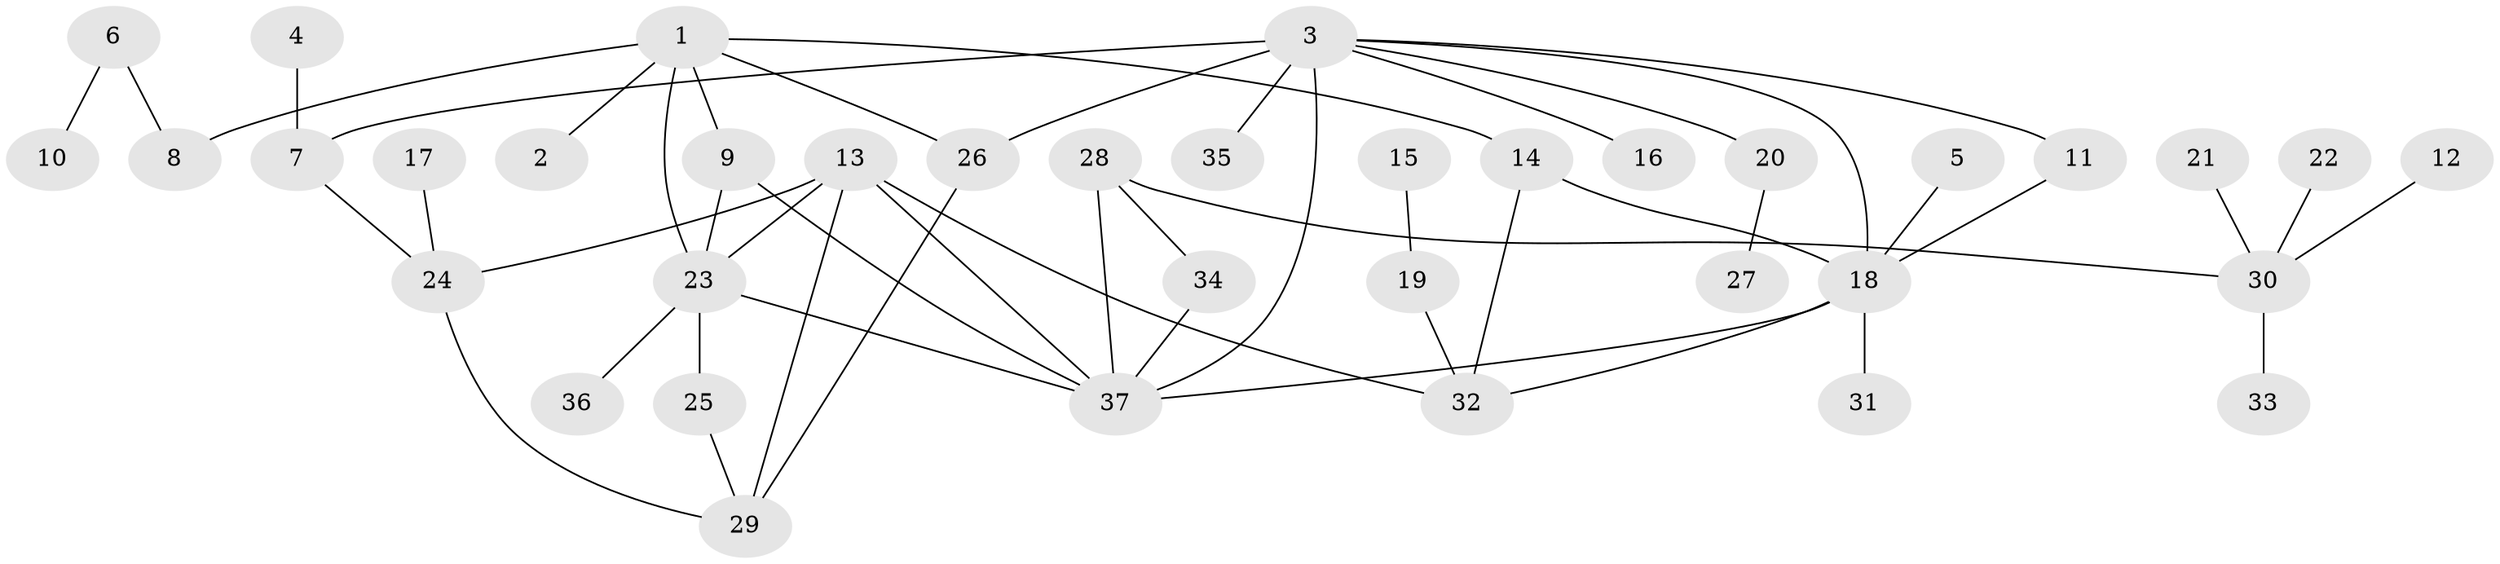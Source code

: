 // original degree distribution, {8: 0.02702702702702703, 7: 0.02702702702702703, 4: 0.02702702702702703, 9: 0.013513513513513514, 5: 0.06756756756756757, 6: 0.02702702702702703, 3: 0.0945945945945946, 11: 0.013513513513513514, 2: 0.10810810810810811, 1: 0.5945945945945946}
// Generated by graph-tools (version 1.1) at 2025/37/03/04/25 23:37:37]
// undirected, 37 vertices, 50 edges
graph export_dot {
  node [color=gray90,style=filled];
  1;
  2;
  3;
  4;
  5;
  6;
  7;
  8;
  9;
  10;
  11;
  12;
  13;
  14;
  15;
  16;
  17;
  18;
  19;
  20;
  21;
  22;
  23;
  24;
  25;
  26;
  27;
  28;
  29;
  30;
  31;
  32;
  33;
  34;
  35;
  36;
  37;
  1 -- 2 [weight=1.0];
  1 -- 8 [weight=1.0];
  1 -- 9 [weight=1.0];
  1 -- 14 [weight=1.0];
  1 -- 23 [weight=1.0];
  1 -- 26 [weight=1.0];
  3 -- 7 [weight=1.0];
  3 -- 11 [weight=1.0];
  3 -- 16 [weight=1.0];
  3 -- 18 [weight=1.0];
  3 -- 20 [weight=1.0];
  3 -- 26 [weight=2.0];
  3 -- 35 [weight=1.0];
  3 -- 37 [weight=1.0];
  4 -- 7 [weight=1.0];
  5 -- 18 [weight=1.0];
  6 -- 8 [weight=1.0];
  6 -- 10 [weight=1.0];
  7 -- 24 [weight=1.0];
  9 -- 23 [weight=1.0];
  9 -- 37 [weight=1.0];
  11 -- 18 [weight=1.0];
  12 -- 30 [weight=1.0];
  13 -- 23 [weight=1.0];
  13 -- 24 [weight=1.0];
  13 -- 29 [weight=1.0];
  13 -- 32 [weight=1.0];
  13 -- 37 [weight=1.0];
  14 -- 18 [weight=1.0];
  14 -- 32 [weight=1.0];
  15 -- 19 [weight=1.0];
  17 -- 24 [weight=1.0];
  18 -- 31 [weight=1.0];
  18 -- 32 [weight=1.0];
  18 -- 37 [weight=1.0];
  19 -- 32 [weight=1.0];
  20 -- 27 [weight=1.0];
  21 -- 30 [weight=1.0];
  22 -- 30 [weight=1.0];
  23 -- 25 [weight=1.0];
  23 -- 36 [weight=1.0];
  23 -- 37 [weight=1.0];
  24 -- 29 [weight=1.0];
  25 -- 29 [weight=1.0];
  26 -- 29 [weight=1.0];
  28 -- 30 [weight=1.0];
  28 -- 34 [weight=1.0];
  28 -- 37 [weight=1.0];
  30 -- 33 [weight=1.0];
  34 -- 37 [weight=1.0];
}
